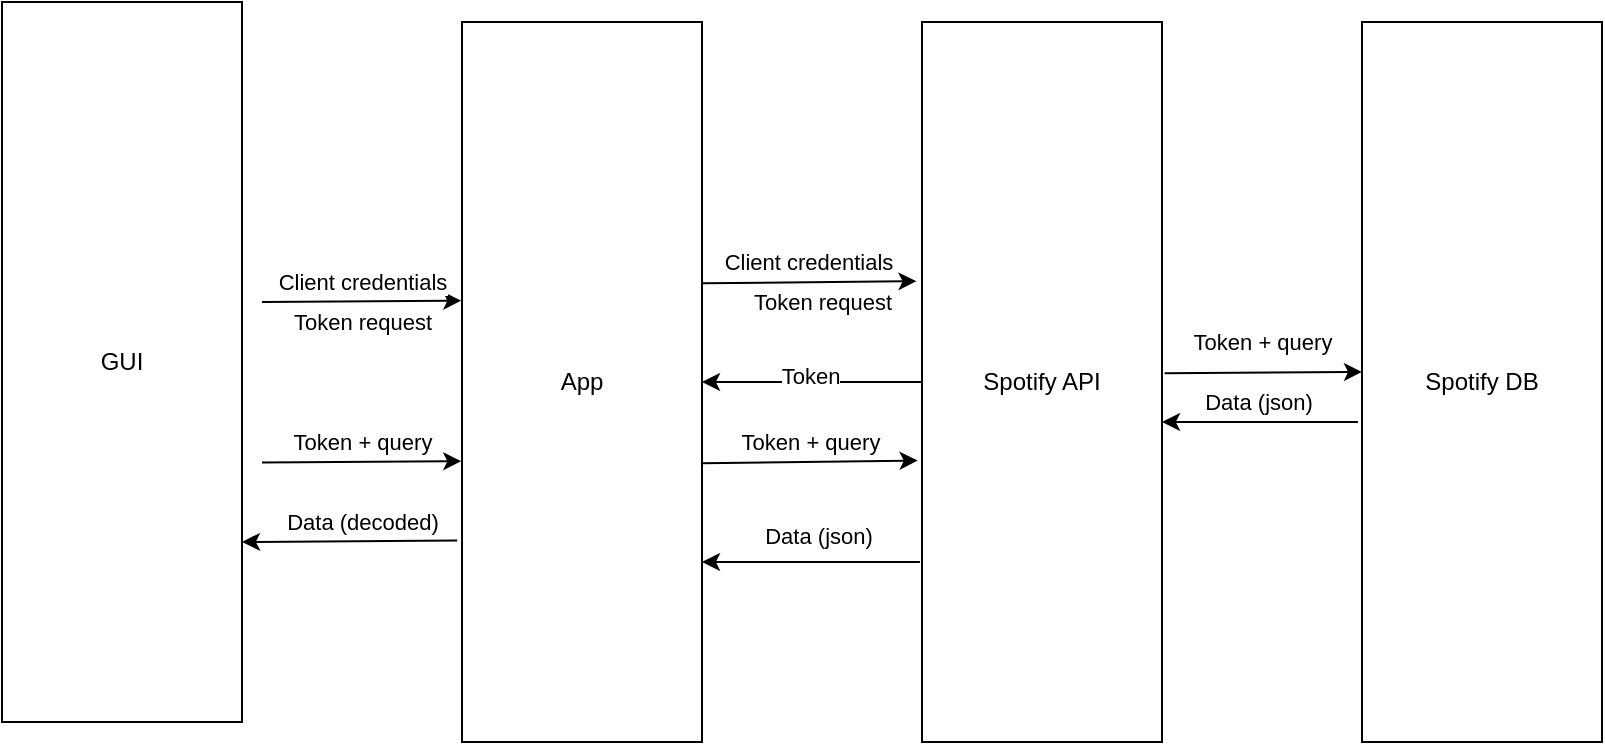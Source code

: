 <mxfile version="20.7.3" type="device"><diagram id="kkeOVy-UeaIgRXnQb4Lh" name="Page-1"><mxGraphModel dx="1195" dy="616" grid="1" gridSize="10" guides="1" tooltips="1" connect="1" arrows="1" fold="1" page="1" pageScale="1" pageWidth="850" pageHeight="1100" math="0" shadow="0"><root><mxCell id="0"/><mxCell id="1" parent="0"/><mxCell id="hssb_KHNNa2tLjp9-2dW-13" value="App" style="rounded=0;whiteSpace=wrap;html=1;" parent="1" vertex="1"><mxGeometry x="240" y="150" width="120" height="360" as="geometry"/></mxCell><mxCell id="hssb_KHNNa2tLjp9-2dW-14" value="&lt;div&gt;Spotify API&lt;/div&gt;" style="rounded=0;whiteSpace=wrap;html=1;" parent="1" vertex="1"><mxGeometry x="470" y="150" width="120" height="360" as="geometry"/></mxCell><mxCell id="hssb_KHNNa2tLjp9-2dW-15" value="Spotify DB" style="rounded=0;whiteSpace=wrap;html=1;" parent="1" vertex="1"><mxGeometry x="690" y="150" width="120" height="360" as="geometry"/></mxCell><mxCell id="hssb_KHNNa2tLjp9-2dW-20" value="" style="endArrow=classic;html=1;rounded=0;entryX=-0.003;entryY=0.387;entryDx=0;entryDy=0;entryPerimeter=0;" parent="1" target="hssb_KHNNa2tLjp9-2dW-13" edge="1"><mxGeometry width="50" height="50" relative="1" as="geometry"><mxPoint x="140" y="290" as="sourcePoint"/><mxPoint x="540" y="350" as="targetPoint"/></mxGeometry></mxCell><mxCell id="hssb_KHNNa2tLjp9-2dW-21" value="Client credentials" style="edgeLabel;html=1;align=center;verticalAlign=middle;resizable=0;points=[];" parent="hssb_KHNNa2tLjp9-2dW-20" vertex="1" connectable="0"><mxGeometry x="-0.177" relative="1" as="geometry"><mxPoint x="9" y="-10" as="offset"/></mxGeometry></mxCell><mxCell id="hssb_KHNNa2tLjp9-2dW-23" value="" style="endArrow=classic;html=1;rounded=0;entryX=-0.023;entryY=0.36;entryDx=0;entryDy=0;entryPerimeter=0;" parent="1" target="hssb_KHNNa2tLjp9-2dW-14" edge="1"><mxGeometry width="50" height="50" relative="1" as="geometry"><mxPoint x="360" y="280.68" as="sourcePoint"/><mxPoint x="459.64" y="280.0" as="targetPoint"/></mxGeometry></mxCell><mxCell id="hssb_KHNNa2tLjp9-2dW-24" value="Client credentials" style="edgeLabel;html=1;align=center;verticalAlign=middle;resizable=0;points=[];" parent="hssb_KHNNa2tLjp9-2dW-23" vertex="1" connectable="0"><mxGeometry x="-0.177" relative="1" as="geometry"><mxPoint x="9" y="-10" as="offset"/></mxGeometry></mxCell><mxCell id="hssb_KHNNa2tLjp9-2dW-25" value="" style="endArrow=classic;html=1;rounded=0;exitX=0;exitY=0.5;exitDx=0;exitDy=0;entryX=1;entryY=0.5;entryDx=0;entryDy=0;" parent="1" source="hssb_KHNNa2tLjp9-2dW-14" target="hssb_KHNNa2tLjp9-2dW-13" edge="1"><mxGeometry width="50" height="50" relative="1" as="geometry"><mxPoint x="362.76" y="351.08" as="sourcePoint"/><mxPoint x="430" y="410" as="targetPoint"/><Array as="points"><mxPoint x="430" y="330"/><mxPoint x="400" y="330"/></Array></mxGeometry></mxCell><mxCell id="hssb_KHNNa2tLjp9-2dW-27" value="Token request" style="edgeLabel;html=1;align=center;verticalAlign=middle;resizable=0;points=[];" parent="1" vertex="1" connectable="0"><mxGeometry x="189.999" y="300.002" as="geometry"/></mxCell><mxCell id="hssb_KHNNa2tLjp9-2dW-28" value="Token request" style="edgeLabel;html=1;align=center;verticalAlign=middle;resizable=0;points=[];" parent="1" vertex="1" connectable="0"><mxGeometry x="419.999" y="290.002" as="geometry"/></mxCell><mxCell id="hssb_KHNNa2tLjp9-2dW-29" value="Token" style="edgeLabel;html=1;align=center;verticalAlign=middle;resizable=0;points=[];" parent="1" vertex="1" connectable="0"><mxGeometry x="410.399" y="290.002" as="geometry"><mxPoint x="3" y="37" as="offset"/></mxGeometry></mxCell><mxCell id="hssb_KHNNa2tLjp9-2dW-30" value="" style="endArrow=classic;html=1;rounded=0;entryX=-0.003;entryY=0.387;entryDx=0;entryDy=0;entryPerimeter=0;" parent="1" edge="1"><mxGeometry width="50" height="50" relative="1" as="geometry"><mxPoint x="140" y="370.28" as="sourcePoint"/><mxPoint x="239.64" y="369.6" as="targetPoint"/></mxGeometry></mxCell><mxCell id="hssb_KHNNa2tLjp9-2dW-31" value="Token + query" style="edgeLabel;html=1;align=center;verticalAlign=middle;resizable=0;points=[];" parent="hssb_KHNNa2tLjp9-2dW-30" vertex="1" connectable="0"><mxGeometry x="-0.177" relative="1" as="geometry"><mxPoint x="9" y="-10" as="offset"/></mxGeometry></mxCell><mxCell id="hssb_KHNNa2tLjp9-2dW-33" value="" style="endArrow=classic;html=1;rounded=0;entryX=-0.018;entryY=0.609;entryDx=0;entryDy=0;entryPerimeter=0;" parent="1" target="hssb_KHNNa2tLjp9-2dW-14" edge="1"><mxGeometry width="50" height="50" relative="1" as="geometry"><mxPoint x="360" y="370.68" as="sourcePoint"/><mxPoint x="459.64" y="370.0" as="targetPoint"/></mxGeometry></mxCell><mxCell id="hssb_KHNNa2tLjp9-2dW-34" value="Token + query" style="edgeLabel;html=1;align=center;verticalAlign=middle;resizable=0;points=[];" parent="hssb_KHNNa2tLjp9-2dW-33" vertex="1" connectable="0"><mxGeometry x="-0.177" relative="1" as="geometry"><mxPoint x="9" y="-10" as="offset"/></mxGeometry></mxCell><mxCell id="hssb_KHNNa2tLjp9-2dW-35" value="" style="endArrow=classic;html=1;rounded=0;exitX=1.011;exitY=0.488;exitDx=0;exitDy=0;exitPerimeter=0;entryX=0;entryY=0.486;entryDx=0;entryDy=0;entryPerimeter=0;" parent="1" source="hssb_KHNNa2tLjp9-2dW-14" target="hssb_KHNNa2tLjp9-2dW-15" edge="1"><mxGeometry width="50" height="50" relative="1" as="geometry"><mxPoint x="490" y="400" as="sourcePoint"/><mxPoint x="540" y="350" as="targetPoint"/></mxGeometry></mxCell><mxCell id="hssb_KHNNa2tLjp9-2dW-37" value="Token + query" style="edgeLabel;html=1;align=center;verticalAlign=middle;resizable=0;points=[];" parent="1" vertex="1" connectable="0"><mxGeometry x="639.999" y="310.002" as="geometry"/></mxCell><mxCell id="hssb_KHNNa2tLjp9-2dW-39" value="" style="endArrow=classic;html=1;rounded=0;exitX=0;exitY=0.611;exitDx=0;exitDy=0;exitPerimeter=0;entryX=1.017;entryY=0.611;entryDx=0;entryDy=0;entryPerimeter=0;" parent="1" edge="1"><mxGeometry width="50" height="50" relative="1" as="geometry"><mxPoint x="687.96" y="349.96" as="sourcePoint"/><mxPoint x="590" y="349.96" as="targetPoint"/></mxGeometry></mxCell><mxCell id="hssb_KHNNa2tLjp9-2dW-40" value="Data (json)" style="edgeLabel;html=1;align=center;verticalAlign=middle;resizable=0;points=[];" parent="1" vertex="1" connectable="0"><mxGeometry x="637.959" y="340.002" as="geometry"/></mxCell><mxCell id="hssb_KHNNa2tLjp9-2dW-41" value="" style="endArrow=classic;html=1;rounded=0;exitX=0;exitY=0.611;exitDx=0;exitDy=0;exitPerimeter=0;entryX=1;entryY=0.75;entryDx=0;entryDy=0;" parent="1" target="hssb_KHNNa2tLjp9-2dW-13" edge="1"><mxGeometry width="50" height="50" relative="1" as="geometry"><mxPoint x="468.98" y="420.0" as="sourcePoint"/><mxPoint x="371.02" y="420.0" as="targetPoint"/></mxGeometry></mxCell><mxCell id="hssb_KHNNa2tLjp9-2dW-42" value="Data (json)" style="edgeLabel;html=1;align=center;verticalAlign=middle;resizable=0;points=[];" parent="1" vertex="1" connectable="0"><mxGeometry x="659.999" y="370.002" as="geometry"><mxPoint x="-242" y="37" as="offset"/></mxGeometry></mxCell><mxCell id="hssb_KHNNa2tLjp9-2dW-43" value="" style="endArrow=classic;html=1;rounded=0;exitX=-0.02;exitY=0.72;exitDx=0;exitDy=0;exitPerimeter=0;" parent="1" source="hssb_KHNNa2tLjp9-2dW-13" edge="1"><mxGeometry width="50" height="50" relative="1" as="geometry"><mxPoint x="490" y="400" as="sourcePoint"/><mxPoint x="130" y="410" as="targetPoint"/></mxGeometry></mxCell><mxCell id="hssb_KHNNa2tLjp9-2dW-45" value="Data (decoded)" style="edgeLabel;html=1;align=center;verticalAlign=middle;resizable=0;points=[];" parent="1" vertex="1" connectable="0"><mxGeometry x="189.999" y="400.002" as="geometry"/></mxCell><mxCell id="68qhapP7AR2oaYujAV6h-1" value="GUI" style="rounded=0;whiteSpace=wrap;html=1;fillColor=none;" vertex="1" parent="1"><mxGeometry x="10" y="140" width="120" height="360" as="geometry"/></mxCell></root></mxGraphModel></diagram></mxfile>